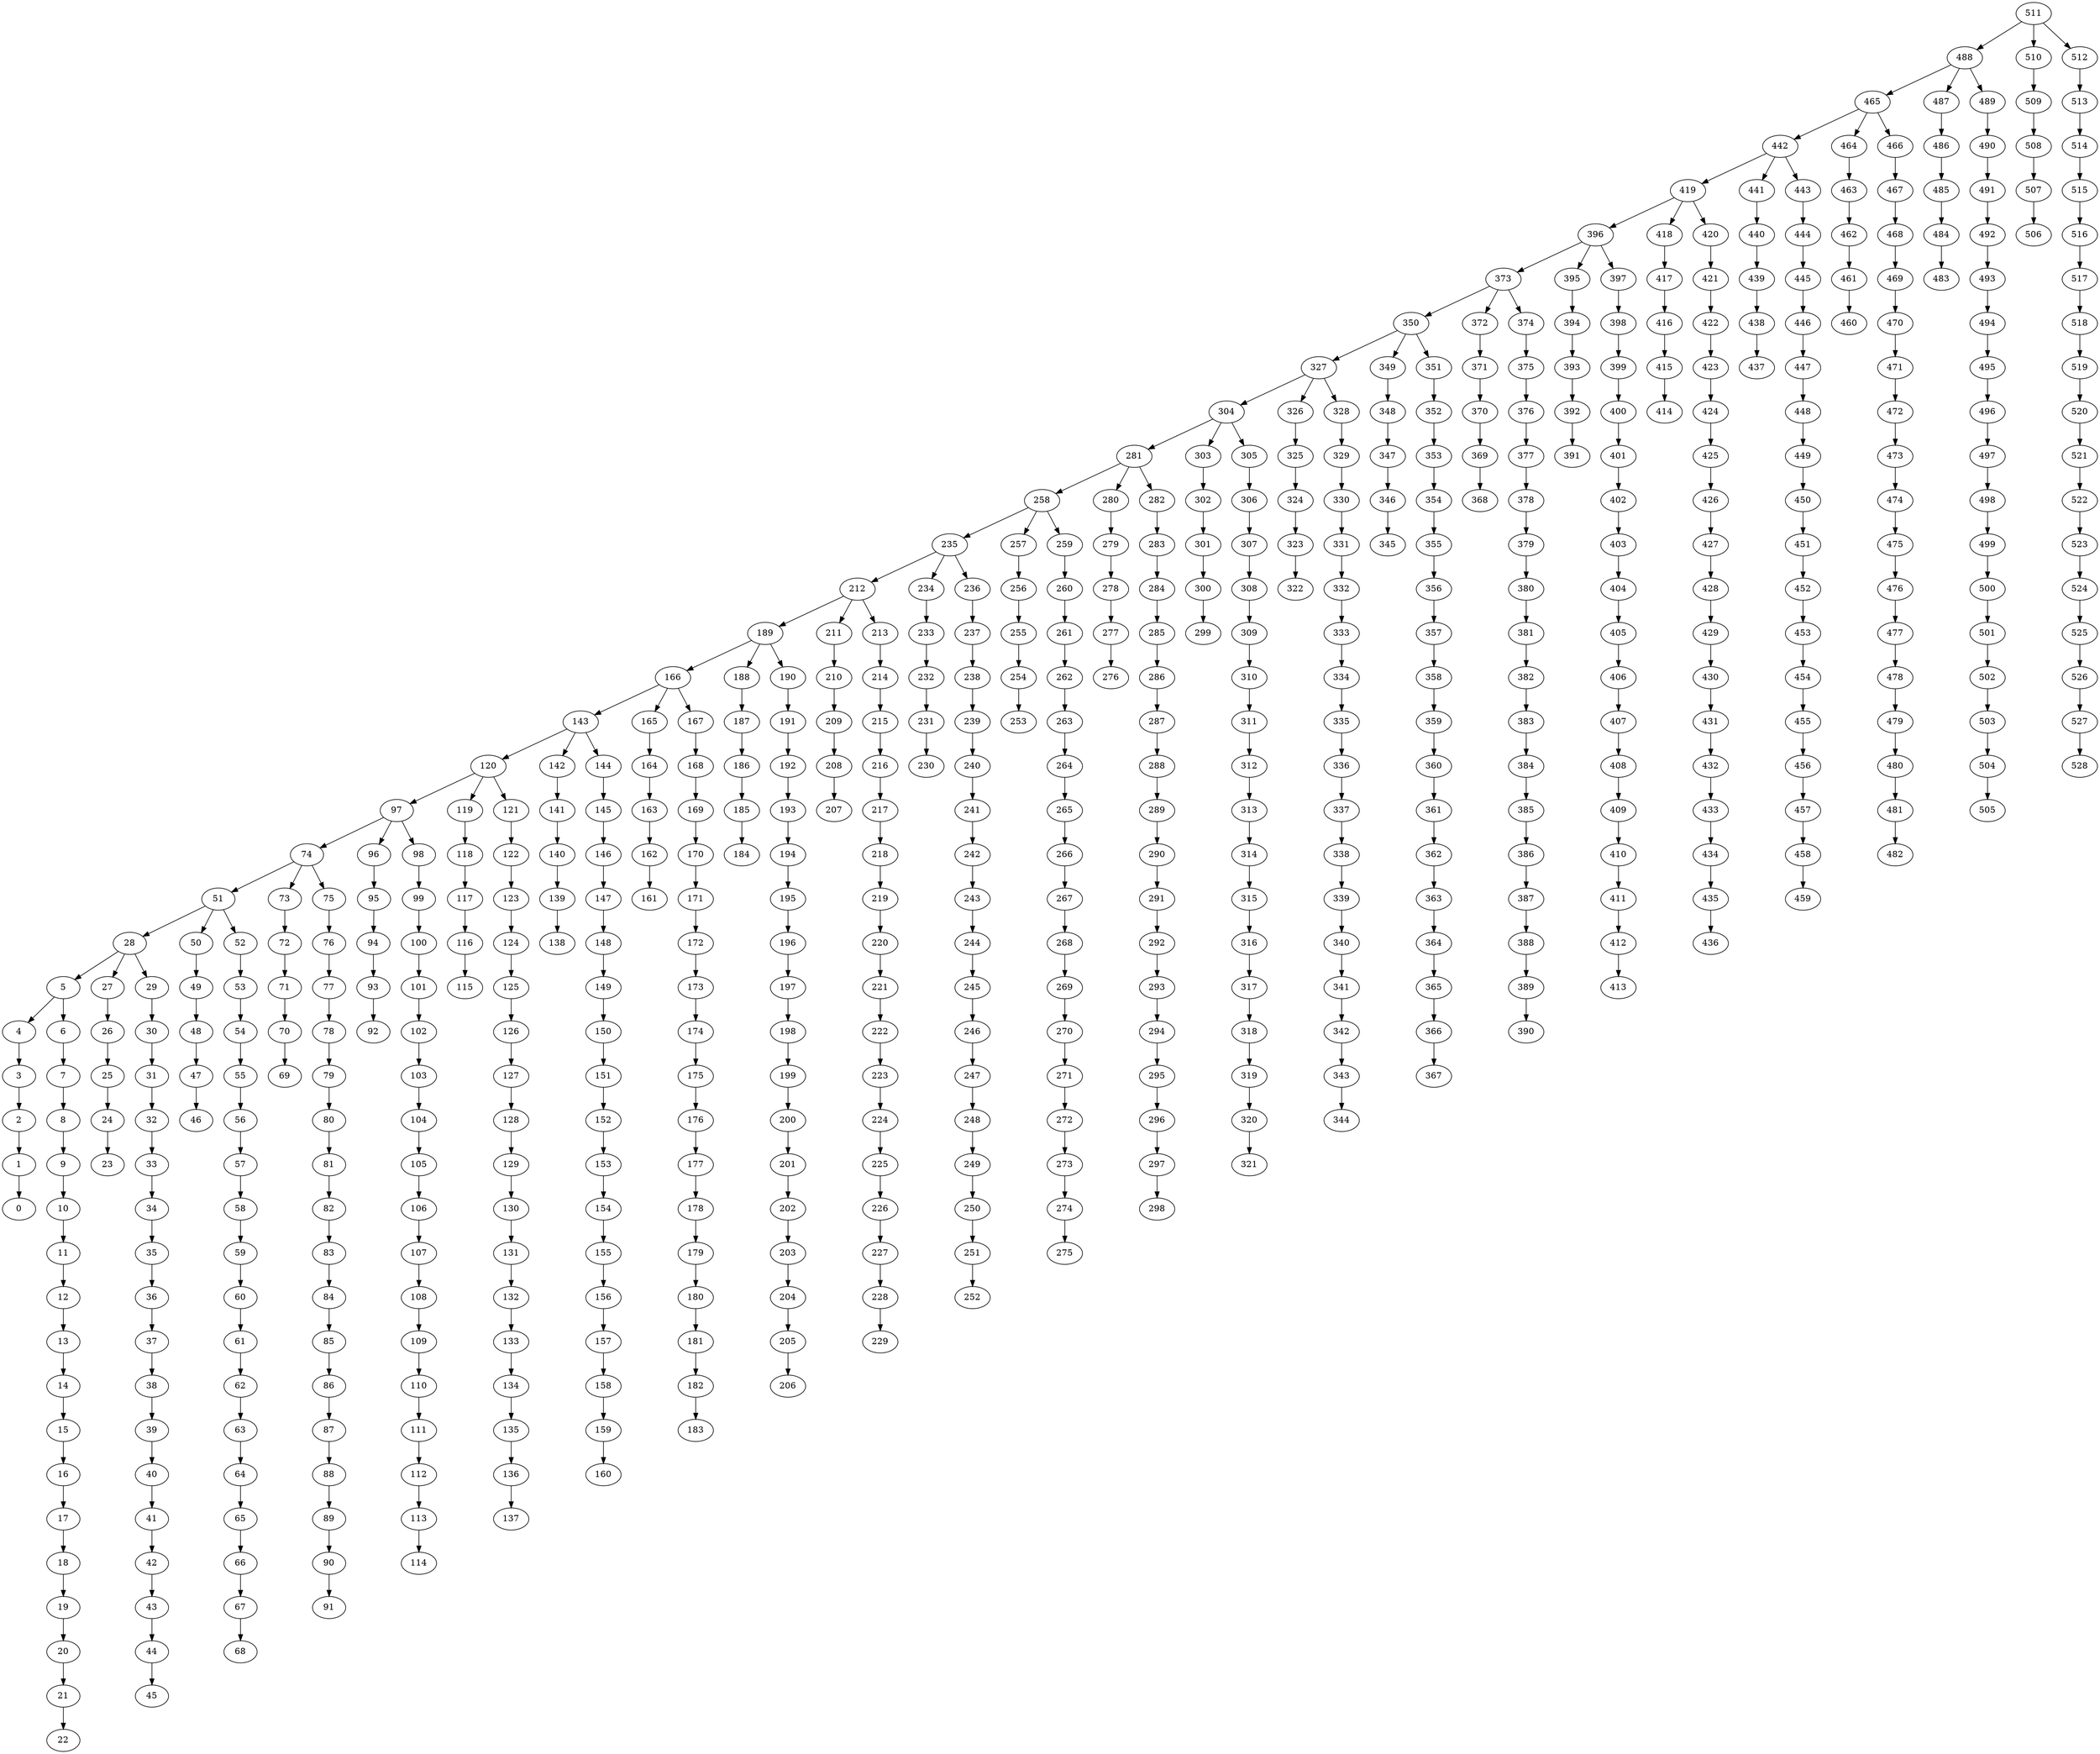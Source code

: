 digraph my_graph {
511 [label=511]
488 [label=488]
510 [label=510]
512 [label=512]
465 [label=465]
487 [label=487]
489 [label=489]
509 [label=509]
513 [label=513]
442 [label=442]
464 [label=464]
466 [label=466]
486 [label=486]
490 [label=490]
508 [label=508]
514 [label=514]
419 [label=419]
441 [label=441]
443 [label=443]
463 [label=463]
467 [label=467]
485 [label=485]
491 [label=491]
507 [label=507]
515 [label=515]
396 [label=396]
418 [label=418]
420 [label=420]
440 [label=440]
444 [label=444]
462 [label=462]
468 [label=468]
484 [label=484]
492 [label=492]
506 [label=506]
516 [label=516]
373 [label=373]
395 [label=395]
397 [label=397]
417 [label=417]
421 [label=421]
439 [label=439]
445 [label=445]
461 [label=461]
469 [label=469]
483 [label=483]
493 [label=493]
517 [label=517]
350 [label=350]
372 [label=372]
374 [label=374]
394 [label=394]
398 [label=398]
416 [label=416]
422 [label=422]
438 [label=438]
446 [label=446]
460 [label=460]
470 [label=470]
494 [label=494]
518 [label=518]
327 [label=327]
349 [label=349]
351 [label=351]
371 [label=371]
375 [label=375]
393 [label=393]
399 [label=399]
415 [label=415]
423 [label=423]
437 [label=437]
447 [label=447]
471 [label=471]
495 [label=495]
519 [label=519]
304 [label=304]
326 [label=326]
328 [label=328]
348 [label=348]
352 [label=352]
370 [label=370]
376 [label=376]
392 [label=392]
400 [label=400]
414 [label=414]
424 [label=424]
448 [label=448]
472 [label=472]
496 [label=496]
520 [label=520]
281 [label=281]
303 [label=303]
305 [label=305]
325 [label=325]
329 [label=329]
347 [label=347]
353 [label=353]
369 [label=369]
377 [label=377]
391 [label=391]
401 [label=401]
425 [label=425]
449 [label=449]
473 [label=473]
497 [label=497]
521 [label=521]
258 [label=258]
280 [label=280]
282 [label=282]
302 [label=302]
306 [label=306]
324 [label=324]
330 [label=330]
346 [label=346]
354 [label=354]
368 [label=368]
378 [label=378]
402 [label=402]
426 [label=426]
450 [label=450]
474 [label=474]
498 [label=498]
522 [label=522]
235 [label=235]
257 [label=257]
259 [label=259]
279 [label=279]
283 [label=283]
301 [label=301]
307 [label=307]
323 [label=323]
331 [label=331]
345 [label=345]
355 [label=355]
379 [label=379]
403 [label=403]
427 [label=427]
451 [label=451]
475 [label=475]
499 [label=499]
523 [label=523]
212 [label=212]
234 [label=234]
236 [label=236]
256 [label=256]
260 [label=260]
278 [label=278]
284 [label=284]
300 [label=300]
308 [label=308]
322 [label=322]
332 [label=332]
356 [label=356]
380 [label=380]
404 [label=404]
428 [label=428]
452 [label=452]
476 [label=476]
500 [label=500]
524 [label=524]
189 [label=189]
211 [label=211]
213 [label=213]
233 [label=233]
237 [label=237]
255 [label=255]
261 [label=261]
277 [label=277]
285 [label=285]
299 [label=299]
309 [label=309]
333 [label=333]
357 [label=357]
381 [label=381]
405 [label=405]
429 [label=429]
453 [label=453]
477 [label=477]
501 [label=501]
525 [label=525]
166 [label=166]
188 [label=188]
190 [label=190]
210 [label=210]
214 [label=214]
232 [label=232]
238 [label=238]
254 [label=254]
262 [label=262]
276 [label=276]
286 [label=286]
310 [label=310]
334 [label=334]
358 [label=358]
382 [label=382]
406 [label=406]
430 [label=430]
454 [label=454]
478 [label=478]
502 [label=502]
526 [label=526]
143 [label=143]
165 [label=165]
167 [label=167]
187 [label=187]
191 [label=191]
209 [label=209]
215 [label=215]
231 [label=231]
239 [label=239]
253 [label=253]
263 [label=263]
287 [label=287]
311 [label=311]
335 [label=335]
359 [label=359]
383 [label=383]
407 [label=407]
431 [label=431]
455 [label=455]
479 [label=479]
503 [label=503]
527 [label=527]
120 [label=120]
142 [label=142]
144 [label=144]
164 [label=164]
168 [label=168]
186 [label=186]
192 [label=192]
208 [label=208]
216 [label=216]
230 [label=230]
240 [label=240]
264 [label=264]
288 [label=288]
312 [label=312]
336 [label=336]
360 [label=360]
384 [label=384]
408 [label=408]
432 [label=432]
456 [label=456]
480 [label=480]
504 [label=504]
528 [label=528]
97 [label=97]
119 [label=119]
121 [label=121]
141 [label=141]
145 [label=145]
163 [label=163]
169 [label=169]
185 [label=185]
193 [label=193]
207 [label=207]
217 [label=217]
241 [label=241]
265 [label=265]
289 [label=289]
313 [label=313]
337 [label=337]
361 [label=361]
385 [label=385]
409 [label=409]
433 [label=433]
457 [label=457]
481 [label=481]
505 [label=505]
74 [label=74]
96 [label=96]
98 [label=98]
118 [label=118]
122 [label=122]
140 [label=140]
146 [label=146]
162 [label=162]
170 [label=170]
184 [label=184]
194 [label=194]
218 [label=218]
242 [label=242]
266 [label=266]
290 [label=290]
314 [label=314]
338 [label=338]
362 [label=362]
386 [label=386]
410 [label=410]
434 [label=434]
458 [label=458]
482 [label=482]
51 [label=51]
73 [label=73]
75 [label=75]
95 [label=95]
99 [label=99]
117 [label=117]
123 [label=123]
139 [label=139]
147 [label=147]
161 [label=161]
171 [label=171]
195 [label=195]
219 [label=219]
243 [label=243]
267 [label=267]
291 [label=291]
315 [label=315]
339 [label=339]
363 [label=363]
387 [label=387]
411 [label=411]
435 [label=435]
459 [label=459]
28 [label=28]
50 [label=50]
52 [label=52]
72 [label=72]
76 [label=76]
94 [label=94]
100 [label=100]
116 [label=116]
124 [label=124]
138 [label=138]
148 [label=148]
172 [label=172]
196 [label=196]
220 [label=220]
244 [label=244]
268 [label=268]
292 [label=292]
316 [label=316]
340 [label=340]
364 [label=364]
388 [label=388]
412 [label=412]
436 [label=436]
5 [label=5]
27 [label=27]
29 [label=29]
49 [label=49]
53 [label=53]
71 [label=71]
77 [label=77]
93 [label=93]
101 [label=101]
115 [label=115]
125 [label=125]
149 [label=149]
173 [label=173]
197 [label=197]
221 [label=221]
245 [label=245]
269 [label=269]
293 [label=293]
317 [label=317]
341 [label=341]
365 [label=365]
389 [label=389]
413 [label=413]
4 [label=4]
6 [label=6]
26 [label=26]
30 [label=30]
48 [label=48]
54 [label=54]
70 [label=70]
78 [label=78]
92 [label=92]
102 [label=102]
126 [label=126]
150 [label=150]
174 [label=174]
198 [label=198]
222 [label=222]
246 [label=246]
270 [label=270]
294 [label=294]
318 [label=318]
342 [label=342]
366 [label=366]
390 [label=390]
3 [label=3]
7 [label=7]
25 [label=25]
31 [label=31]
47 [label=47]
55 [label=55]
69 [label=69]
79 [label=79]
103 [label=103]
127 [label=127]
151 [label=151]
175 [label=175]
199 [label=199]
223 [label=223]
247 [label=247]
271 [label=271]
295 [label=295]
319 [label=319]
343 [label=343]
367 [label=367]
2 [label=2]
8 [label=8]
24 [label=24]
32 [label=32]
46 [label=46]
56 [label=56]
80 [label=80]
104 [label=104]
128 [label=128]
152 [label=152]
176 [label=176]
200 [label=200]
224 [label=224]
248 [label=248]
272 [label=272]
296 [label=296]
320 [label=320]
344 [label=344]
1 [label=1]
9 [label=9]
23 [label=23]
33 [label=33]
57 [label=57]
81 [label=81]
105 [label=105]
129 [label=129]
153 [label=153]
177 [label=177]
201 [label=201]
225 [label=225]
249 [label=249]
273 [label=273]
297 [label=297]
321 [label=321]
0 [label=0]
10 [label=10]
34 [label=34]
58 [label=58]
82 [label=82]
106 [label=106]
130 [label=130]
154 [label=154]
178 [label=178]
202 [label=202]
226 [label=226]
250 [label=250]
274 [label=274]
298 [label=298]
11 [label=11]
35 [label=35]
59 [label=59]
83 [label=83]
107 [label=107]
131 [label=131]
155 [label=155]
179 [label=179]
203 [label=203]
227 [label=227]
251 [label=251]
275 [label=275]
12 [label=12]
36 [label=36]
60 [label=60]
84 [label=84]
108 [label=108]
132 [label=132]
156 [label=156]
180 [label=180]
204 [label=204]
228 [label=228]
252 [label=252]
13 [label=13]
37 [label=37]
61 [label=61]
85 [label=85]
109 [label=109]
133 [label=133]
157 [label=157]
181 [label=181]
205 [label=205]
229 [label=229]
14 [label=14]
38 [label=38]
62 [label=62]
86 [label=86]
110 [label=110]
134 [label=134]
158 [label=158]
182 [label=182]
206 [label=206]
15 [label=15]
39 [label=39]
63 [label=63]
87 [label=87]
111 [label=111]
135 [label=135]
159 [label=159]
183 [label=183]
16 [label=16]
40 [label=40]
64 [label=64]
88 [label=88]
112 [label=112]
136 [label=136]
160 [label=160]
17 [label=17]
41 [label=41]
65 [label=65]
89 [label=89]
113 [label=113]
137 [label=137]
18 [label=18]
42 [label=42]
66 [label=66]
90 [label=90]
114 [label=114]
19 [label=19]
43 [label=43]
67 [label=67]
91 [label=91]
20 [label=20]
44 [label=44]
68 [label=68]
21 [label=21]
45 [label=45]
22 [label=22]
511->488
511->510
511->512
488->465
488->487
488->489
510->509
512->513
465->442
465->464
465->466
487->486
489->490
509->508
513->514
442->419
442->441
442->443
464->463
466->467
486->485
490->491
508->507
514->515
419->396
419->418
419->420
441->440
443->444
463->462
467->468
485->484
491->492
507->506
515->516
396->373
396->395
396->397
418->417
420->421
440->439
444->445
462->461
468->469
484->483
492->493
516->517
373->350
373->372
373->374
395->394
397->398
417->416
421->422
439->438
445->446
461->460
469->470
493->494
517->518
350->327
350->349
350->351
372->371
374->375
394->393
398->399
416->415
422->423
438->437
446->447
470->471
494->495
518->519
327->304
327->326
327->328
349->348
351->352
371->370
375->376
393->392
399->400
415->414
423->424
447->448
471->472
495->496
519->520
304->281
304->303
304->305
326->325
328->329
348->347
352->353
370->369
376->377
392->391
400->401
424->425
448->449
472->473
496->497
520->521
281->258
281->280
281->282
303->302
305->306
325->324
329->330
347->346
353->354
369->368
377->378
401->402
425->426
449->450
473->474
497->498
521->522
258->235
258->257
258->259
280->279
282->283
302->301
306->307
324->323
330->331
346->345
354->355
378->379
402->403
426->427
450->451
474->475
498->499
522->523
235->212
235->234
235->236
257->256
259->260
279->278
283->284
301->300
307->308
323->322
331->332
355->356
379->380
403->404
427->428
451->452
475->476
499->500
523->524
212->189
212->211
212->213
234->233
236->237
256->255
260->261
278->277
284->285
300->299
308->309
332->333
356->357
380->381
404->405
428->429
452->453
476->477
500->501
524->525
189->166
189->188
189->190
211->210
213->214
233->232
237->238
255->254
261->262
277->276
285->286
309->310
333->334
357->358
381->382
405->406
429->430
453->454
477->478
501->502
525->526
166->143
166->165
166->167
188->187
190->191
210->209
214->215
232->231
238->239
254->253
262->263
286->287
310->311
334->335
358->359
382->383
406->407
430->431
454->455
478->479
502->503
526->527
143->120
143->142
143->144
165->164
167->168
187->186
191->192
209->208
215->216
231->230
239->240
263->264
287->288
311->312
335->336
359->360
383->384
407->408
431->432
455->456
479->480
503->504
527->528
120->97
120->119
120->121
142->141
144->145
164->163
168->169
186->185
192->193
208->207
216->217
240->241
264->265
288->289
312->313
336->337
360->361
384->385
408->409
432->433
456->457
480->481
504->505
97->74
97->96
97->98
119->118
121->122
141->140
145->146
163->162
169->170
185->184
193->194
217->218
241->242
265->266
289->290
313->314
337->338
361->362
385->386
409->410
433->434
457->458
481->482
74->51
74->73
74->75
96->95
98->99
118->117
122->123
140->139
146->147
162->161
170->171
194->195
218->219
242->243
266->267
290->291
314->315
338->339
362->363
386->387
410->411
434->435
458->459
51->28
51->50
51->52
73->72
75->76
95->94
99->100
117->116
123->124
139->138
147->148
171->172
195->196
219->220
243->244
267->268
291->292
315->316
339->340
363->364
387->388
411->412
435->436
28->5
28->27
28->29
50->49
52->53
72->71
76->77
94->93
100->101
116->115
124->125
148->149
172->173
196->197
220->221
244->245
268->269
292->293
316->317
340->341
364->365
388->389
412->413
5->4
5->6
27->26
29->30
49->48
53->54
71->70
77->78
93->92
101->102
125->126
149->150
173->174
197->198
221->222
245->246
269->270
293->294
317->318
341->342
365->366
389->390
4->3
6->7
26->25
30->31
48->47
54->55
70->69
78->79
102->103
126->127
150->151
174->175
198->199
222->223
246->247
270->271
294->295
318->319
342->343
366->367
3->2
7->8
25->24
31->32
47->46
55->56
79->80
103->104
127->128
151->152
175->176
199->200
223->224
247->248
271->272
295->296
319->320
343->344
2->1
8->9
24->23
32->33
56->57
80->81
104->105
128->129
152->153
176->177
200->201
224->225
248->249
272->273
296->297
320->321
1->0
9->10
33->34
57->58
81->82
105->106
129->130
153->154
177->178
201->202
225->226
249->250
273->274
297->298
10->11
34->35
58->59
82->83
106->107
130->131
154->155
178->179
202->203
226->227
250->251
274->275
11->12
35->36
59->60
83->84
107->108
131->132
155->156
179->180
203->204
227->228
251->252
12->13
36->37
60->61
84->85
108->109
132->133
156->157
180->181
204->205
228->229
13->14
37->38
61->62
85->86
109->110
133->134
157->158
181->182
205->206
14->15
38->39
62->63
86->87
110->111
134->135
158->159
182->183
15->16
39->40
63->64
87->88
111->112
135->136
159->160
16->17
40->41
64->65
88->89
112->113
136->137
17->18
41->42
65->66
89->90
113->114
18->19
42->43
66->67
90->91
19->20
43->44
67->68
20->21
44->45
21->22
}